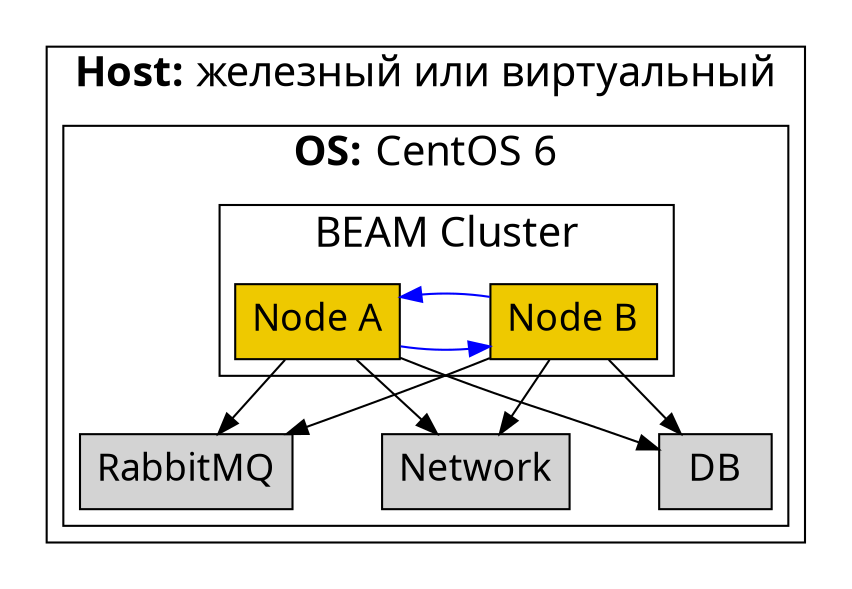 digraph GS {

    graph [pad=0.2, nodesep=0.6 fontname="UbuntuMono", fontsize=20]
    node [shape=box, style=filled, fontname="UbuntuMono", fontsize=18]

    subgraph clusterHost {
        label = <<b>Host:</b> железный или виртуальный>;

        subgraph clusterOS {
            label = <<b>OS:</b> CentOS 6>;

            subgraph clusterNodes {
                label = "BEAM Cluster";
                rankdir="LR";
                Node1 [fillcolor=gold2, label="Node B"];
                Node2 [fillcolor=gold2, label="Node A"];
                rank="same" {Node1, Node2}
            }

            DB
            RabbitMQ
            Network
        }
    }

    edge [weight=1 color=blue];
    Node2 -> Node1
    Node1 -> Node2

    edge [weight=1 color=black];
    Node1 -> DB
    Node1 -> RabbitMQ
    Node1 -> Network

    Node2 -> DB
    Node2 -> RabbitMQ
    Node2 -> Network
}
